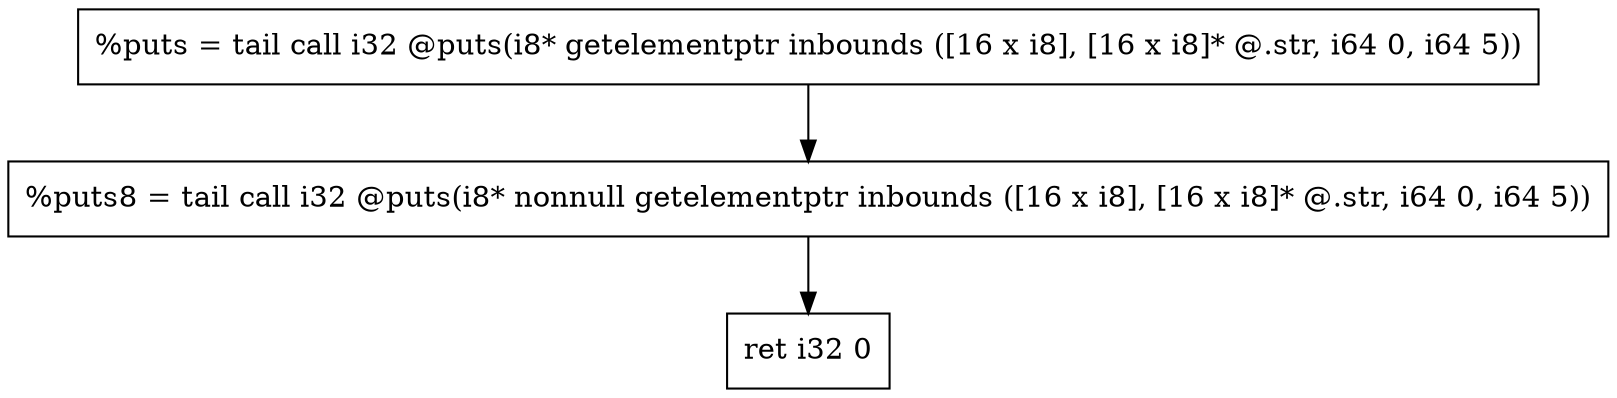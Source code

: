 digraph "CDFG for'main' function" {
	Node0x55dc12fdf7a0[shape=record, label="  %puts = tail call i32 @puts(i8* getelementptr inbounds ([16 x i8], [16 x i8]* @.str, i64 0, i64 5))"]
	Node0x55dc12fdf8d0[shape=record, label="  %puts8 = tail call i32 @puts(i8* nonnull getelementptr inbounds ([16 x i8], [16 x i8]* @.str, i64 0, i64 5))"]
	Node0x55dc12fdd6a8[shape=record, label="  ret i32 0"]
	Node0x55dc12fdf7a0 -> Node0x55dc12fdf8d0
	Node0x55dc12fdf8d0 -> Node0x55dc12fdd6a8
edge [color=red]
}
